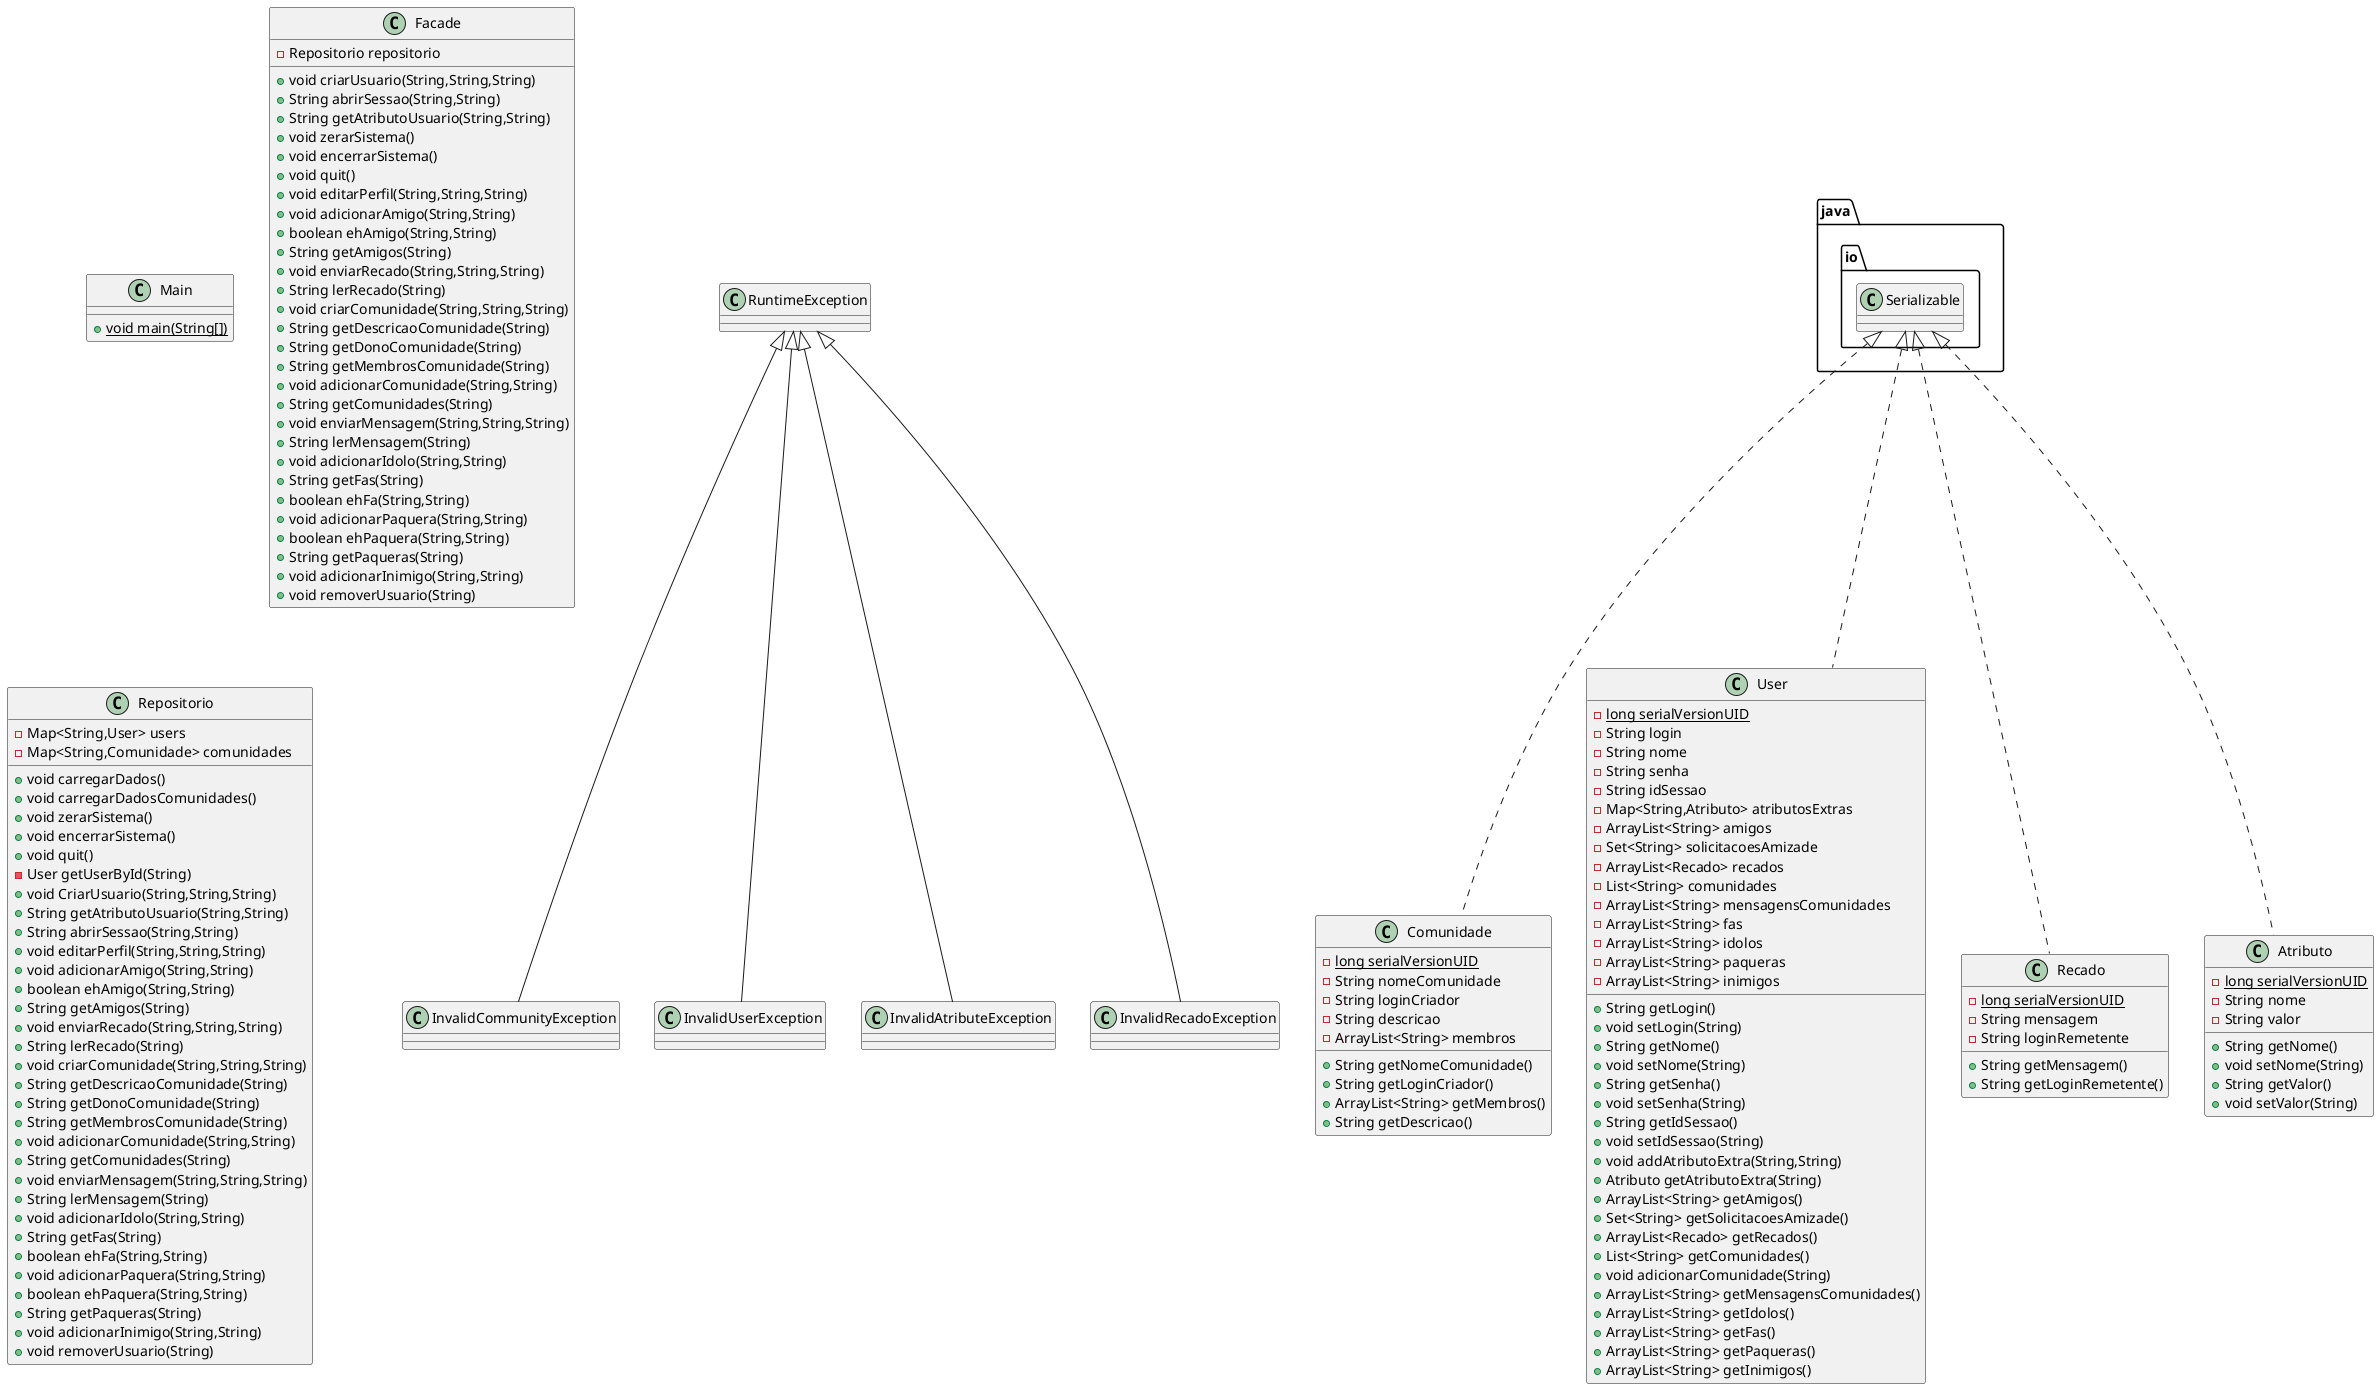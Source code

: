 @startuml
class Main {
+ {static} void main(String[])
}

class InvalidCommunityException {
}
class Comunidade {
- {static} long serialVersionUID
- String nomeComunidade
- String loginCriador
- String descricao
- ArrayList<String> membros
+ String getNomeComunidade()
+ String getLoginCriador()
+ ArrayList<String> getMembros()
+ String getDescricao()
}


class Facade {
- Repositorio repositorio
+ void criarUsuario(String,String,String)
+ String abrirSessao(String,String)
+ String getAtributoUsuario(String,String)
+ void zerarSistema()
+ void encerrarSistema()
+ void quit()
+ void editarPerfil(String,String,String)
+ void adicionarAmigo(String,String)
+ boolean ehAmigo(String,String)
+ String getAmigos(String)
+ void enviarRecado(String,String,String)
+ String lerRecado(String)
+ void criarComunidade(String,String,String)
+ String getDescricaoComunidade(String)
+ String getDonoComunidade(String)
+ String getMembrosComunidade(String)
+ void adicionarComunidade(String,String)
+ String getComunidades(String)
+ void enviarMensagem(String,String,String)
+ String lerMensagem(String)
+ void adicionarIdolo(String,String)
+ String getFas(String)
+ boolean ehFa(String,String)
+ void adicionarPaquera(String,String)
+ boolean ehPaquera(String,String)
+ String getPaqueras(String)
+ void adicionarInimigo(String,String)
+ void removerUsuario(String)
}


class User {
- {static} long serialVersionUID
- String login
- String nome
- String senha
- String idSessao
- Map<String,Atributo> atributosExtras
- ArrayList<String> amigos
- Set<String> solicitacoesAmizade
- ArrayList<Recado> recados
- List<String> comunidades
- ArrayList<String> mensagensComunidades
- ArrayList<String> fas
- ArrayList<String> idolos
- ArrayList<String> paqueras
- ArrayList<String> inimigos
+ String getLogin()
+ void setLogin(String)
+ String getNome()
+ void setNome(String)
+ String getSenha()
+ void setSenha(String)
+ String getIdSessao()
+ void setIdSessao(String)
+ void addAtributoExtra(String,String)
+ Atributo getAtributoExtra(String)
+ ArrayList<String> getAmigos()
+ Set<String> getSolicitacoesAmizade()
+ ArrayList<Recado> getRecados()
+ List<String> getComunidades()
+ void adicionarComunidade(String)
+ ArrayList<String> getMensagensComunidades()
+ ArrayList<String> getIdolos()
+ ArrayList<String> getFas()
+ ArrayList<String> getPaqueras()
+ ArrayList<String> getInimigos()
}


class Repositorio {
- Map<String,User> users
- Map<String,Comunidade> comunidades
+ void carregarDados()
+ void carregarDadosComunidades()
+ void zerarSistema()
+ void encerrarSistema()
+ void quit()
- User getUserById(String)
+ void CriarUsuario(String,String,String)
+ String getAtributoUsuario(String,String)
+ String abrirSessao(String,String)
+ void editarPerfil(String,String,String)
+ void adicionarAmigo(String,String)
+ boolean ehAmigo(String,String)
+ String getAmigos(String)
+ void enviarRecado(String,String,String)
+ String lerRecado(String)
+ void criarComunidade(String,String,String)
+ String getDescricaoComunidade(String)
+ String getDonoComunidade(String)
+ String getMembrosComunidade(String)
+ void adicionarComunidade(String,String)
+ String getComunidades(String)
+ void enviarMensagem(String,String,String)
+ String lerMensagem(String)
+ void adicionarIdolo(String,String)
+ String getFas(String)
+ boolean ehFa(String,String)
+ void adicionarPaquera(String,String)
+ boolean ehPaquera(String,String)
+ String getPaqueras(String)
+ void adicionarInimigo(String,String)
+ void removerUsuario(String)
}


class InvalidUserException {
}
class Recado {
- {static} long serialVersionUID
- String mensagem
- String loginRemetente
+ String getMensagem()
+ String getLoginRemetente()
}


class InvalidAtributeException {
}
class Atributo {
- {static} long serialVersionUID
- String nome
- String valor
+ String getNome()
+ void setNome(String)
+ String getValor()
+ void setValor(String)
}


class InvalidRecadoException {
}


RuntimeException <|-- InvalidCommunityException
java.io.Serializable <|.. Comunidade
java.io.Serializable <|.. User
RuntimeException <|-- InvalidUserException
java.io.Serializable <|.. Recado
RuntimeException <|-- InvalidAtributeException
java.io.Serializable <|.. Atributo
RuntimeException <|-- InvalidRecadoException
@enduml